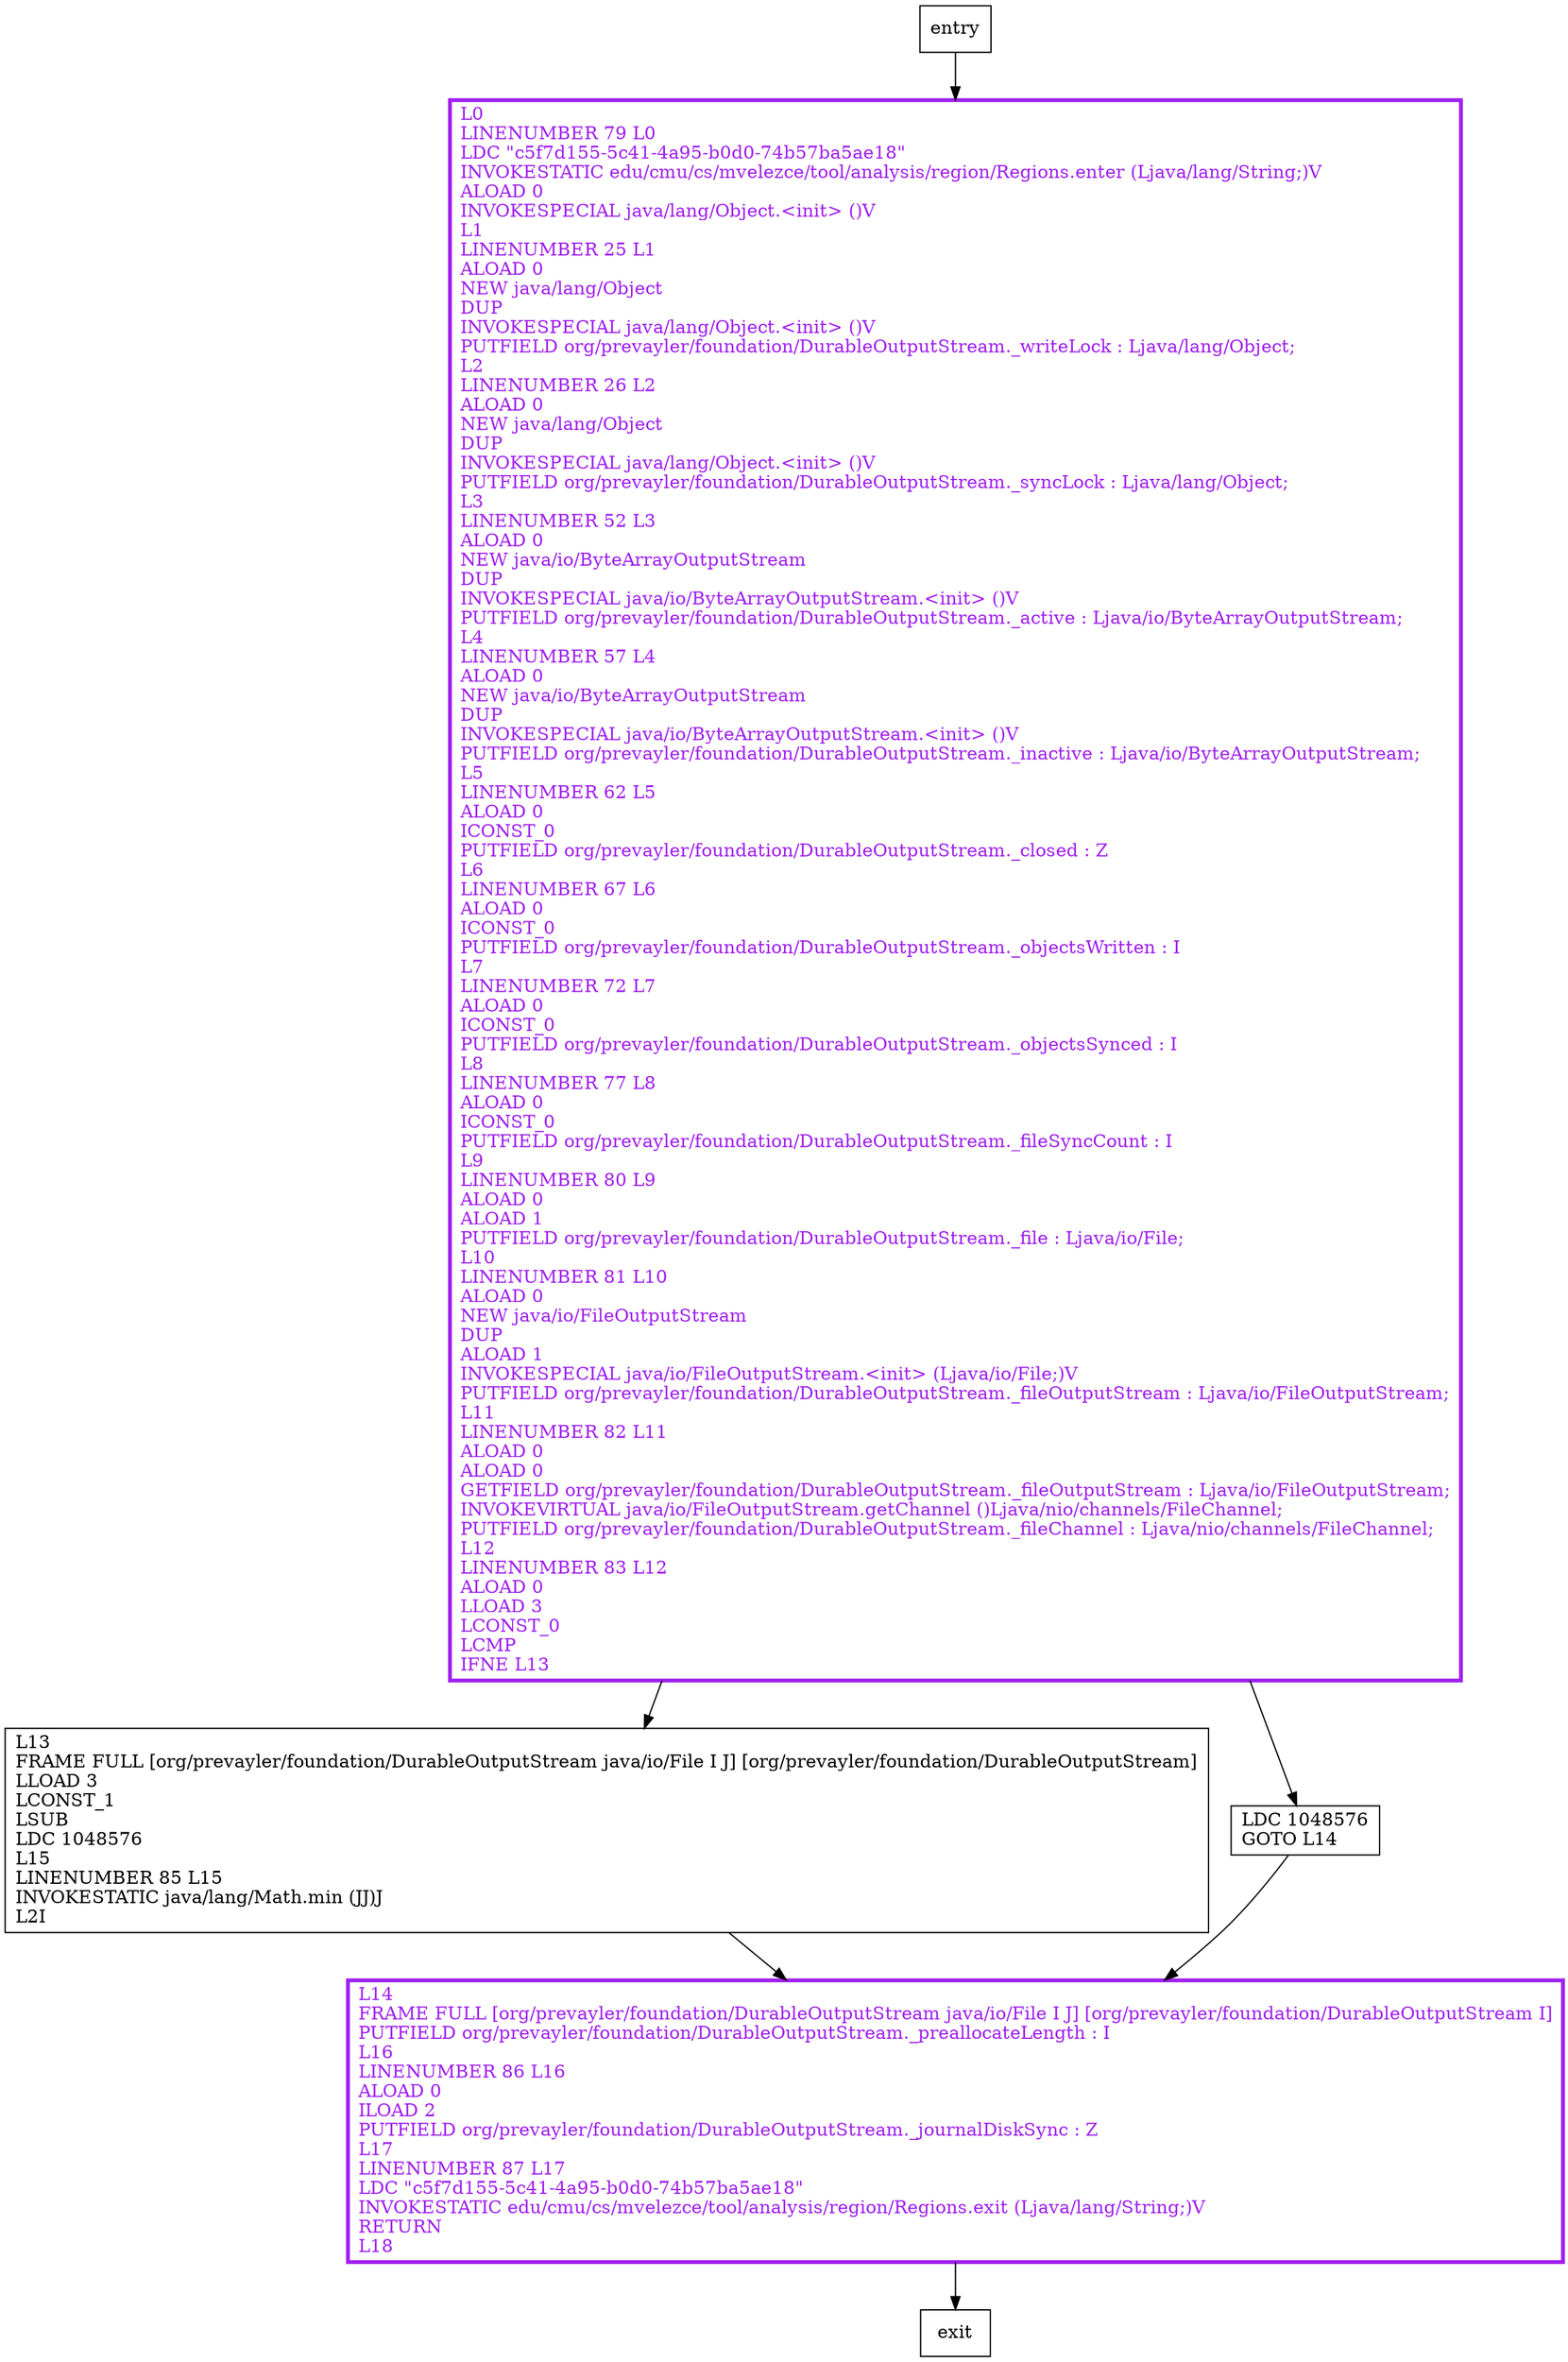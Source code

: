 digraph <init> {
node [shape=record];
775386112 [label="L13\lFRAME FULL [org/prevayler/foundation/DurableOutputStream java/io/File I J] [org/prevayler/foundation/DurableOutputStream]\lLLOAD 3\lLCONST_1\lLSUB\lLDC 1048576\lL15\lLINENUMBER 85 L15\lINVOKESTATIC java/lang/Math.min (JJ)J\lL2I\l"];
391630194 [label="LDC 1048576\lGOTO L14\l"];
1444635922 [label="L0\lLINENUMBER 79 L0\lLDC \"c5f7d155-5c41-4a95-b0d0-74b57ba5ae18\"\lINVOKESTATIC edu/cmu/cs/mvelezce/tool/analysis/region/Regions.enter (Ljava/lang/String;)V\lALOAD 0\lINVOKESPECIAL java/lang/Object.\<init\> ()V\lL1\lLINENUMBER 25 L1\lALOAD 0\lNEW java/lang/Object\lDUP\lINVOKESPECIAL java/lang/Object.\<init\> ()V\lPUTFIELD org/prevayler/foundation/DurableOutputStream._writeLock : Ljava/lang/Object;\lL2\lLINENUMBER 26 L2\lALOAD 0\lNEW java/lang/Object\lDUP\lINVOKESPECIAL java/lang/Object.\<init\> ()V\lPUTFIELD org/prevayler/foundation/DurableOutputStream._syncLock : Ljava/lang/Object;\lL3\lLINENUMBER 52 L3\lALOAD 0\lNEW java/io/ByteArrayOutputStream\lDUP\lINVOKESPECIAL java/io/ByteArrayOutputStream.\<init\> ()V\lPUTFIELD org/prevayler/foundation/DurableOutputStream._active : Ljava/io/ByteArrayOutputStream;\lL4\lLINENUMBER 57 L4\lALOAD 0\lNEW java/io/ByteArrayOutputStream\lDUP\lINVOKESPECIAL java/io/ByteArrayOutputStream.\<init\> ()V\lPUTFIELD org/prevayler/foundation/DurableOutputStream._inactive : Ljava/io/ByteArrayOutputStream;\lL5\lLINENUMBER 62 L5\lALOAD 0\lICONST_0\lPUTFIELD org/prevayler/foundation/DurableOutputStream._closed : Z\lL6\lLINENUMBER 67 L6\lALOAD 0\lICONST_0\lPUTFIELD org/prevayler/foundation/DurableOutputStream._objectsWritten : I\lL7\lLINENUMBER 72 L7\lALOAD 0\lICONST_0\lPUTFIELD org/prevayler/foundation/DurableOutputStream._objectsSynced : I\lL8\lLINENUMBER 77 L8\lALOAD 0\lICONST_0\lPUTFIELD org/prevayler/foundation/DurableOutputStream._fileSyncCount : I\lL9\lLINENUMBER 80 L9\lALOAD 0\lALOAD 1\lPUTFIELD org/prevayler/foundation/DurableOutputStream._file : Ljava/io/File;\lL10\lLINENUMBER 81 L10\lALOAD 0\lNEW java/io/FileOutputStream\lDUP\lALOAD 1\lINVOKESPECIAL java/io/FileOutputStream.\<init\> (Ljava/io/File;)V\lPUTFIELD org/prevayler/foundation/DurableOutputStream._fileOutputStream : Ljava/io/FileOutputStream;\lL11\lLINENUMBER 82 L11\lALOAD 0\lALOAD 0\lGETFIELD org/prevayler/foundation/DurableOutputStream._fileOutputStream : Ljava/io/FileOutputStream;\lINVOKEVIRTUAL java/io/FileOutputStream.getChannel ()Ljava/nio/channels/FileChannel;\lPUTFIELD org/prevayler/foundation/DurableOutputStream._fileChannel : Ljava/nio/channels/FileChannel;\lL12\lLINENUMBER 83 L12\lALOAD 0\lLLOAD 3\lLCONST_0\lLCMP\lIFNE L13\l"];
1146825051 [label="L14\lFRAME FULL [org/prevayler/foundation/DurableOutputStream java/io/File I J] [org/prevayler/foundation/DurableOutputStream I]\lPUTFIELD org/prevayler/foundation/DurableOutputStream._preallocateLength : I\lL16\lLINENUMBER 86 L16\lALOAD 0\lILOAD 2\lPUTFIELD org/prevayler/foundation/DurableOutputStream._journalDiskSync : Z\lL17\lLINENUMBER 87 L17\lLDC \"c5f7d155-5c41-4a95-b0d0-74b57ba5ae18\"\lINVOKESTATIC edu/cmu/cs/mvelezce/tool/analysis/region/Regions.exit (Ljava/lang/String;)V\lRETURN\lL18\l"];
entry;
exit;
entry -> 1444635922;
775386112 -> 1146825051;
391630194 -> 1146825051;
1444635922 -> 775386112;
1444635922 -> 391630194;
1146825051 -> exit;
1444635922[fontcolor="purple", penwidth=3, color="purple"];
1146825051[fontcolor="purple", penwidth=3, color="purple"];
}
